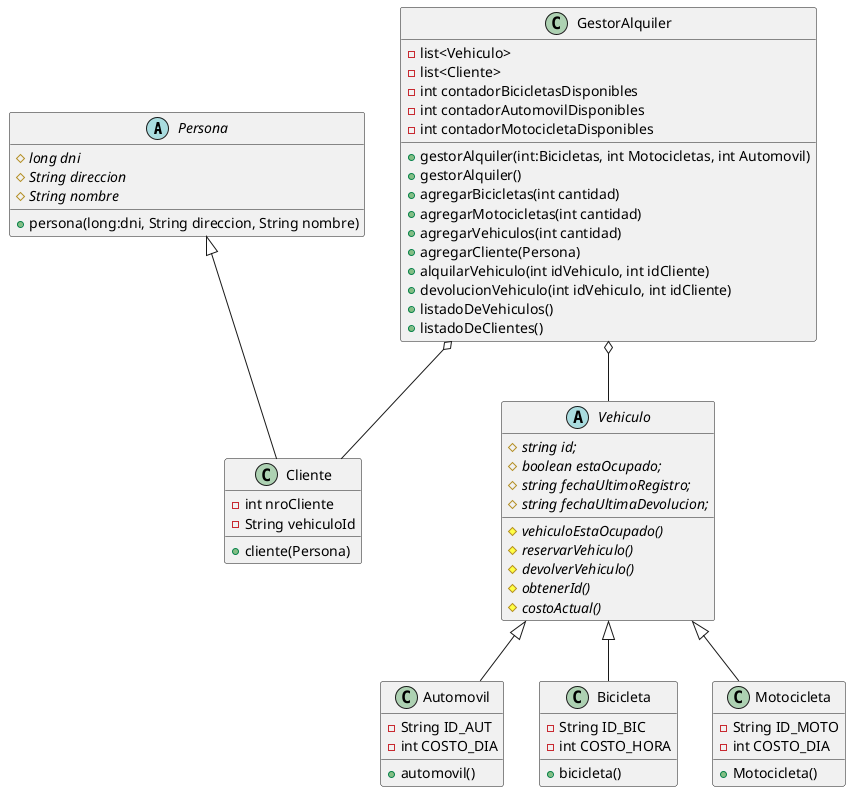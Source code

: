 @startuml

class           Persona
abstract        Vehiculo
class           Cliente
class           Automovil
class           Bicicleta
class           Motocicleta
class           GestorAlquiler

Vehiculo <|-- Bicicleta
Vehiculo <|-- Automovil
Vehiculo <|-- Motocicleta
GestorAlquiler o-- Cliente
GestorAlquiler o-- Vehiculo

Persona <|-- Cliente

abstract Persona{
     # {abstract} long dni
     # {abstract} String direccion
     # {abstract} String nombre
     + persona(long:dni, String direccion, String nombre)
}

class Cliente{
     - int nroCliente
     - String vehiculoId
     + cliente(Persona)
}

class GestorAlquiler{
    - list<Vehiculo>
    - list<Cliente>
    - int contadorBicicletasDisponibles
    - int contadorAutomovilDisponibles
    - int contadorMotocicletaDisponibles
    + gestorAlquiler(int:Bicicletas, int Motocicletas, int Automovil)
    + gestorAlquiler()
    + agregarBicicletas(int cantidad)
    + agregarMotocicletas(int cantidad)
    + agregarVehiculos(int cantidad)
    + agregarCliente(Persona)
    + alquilarVehiculo(int idVehiculo, int idCliente)
    + devolucionVehiculo(int idVehiculo, int idCliente)
    + listadoDeVehiculos()
    + listadoDeClientes()
}

abstract Vehiculo{
     #  {abstract} string id;
     #  {abstract} boolean estaOcupado;
     #  {abstract} string fechaUltimoRegistro;
     #  {abstract} string fechaUltimaDevolucion;
     #  {abstract} vehiculoEstaOcupado()
     #  {abstract} reservarVehiculo()
     #  {abstract} devolverVehiculo()
     #  {abstract} obtenerId()
     #  {abstract} costoActual()
}

class Automovil{
     - String ID_AUT
     - int COSTO_DIA
     + automovil()
}

class Bicicleta{
     - String ID_BIC
     - int COSTO_HORA
     + bicicleta()
}

class Motocicleta{
     - String ID_MOTO
     - int COSTO_DIA
     + Motocicleta()
}

@enduml